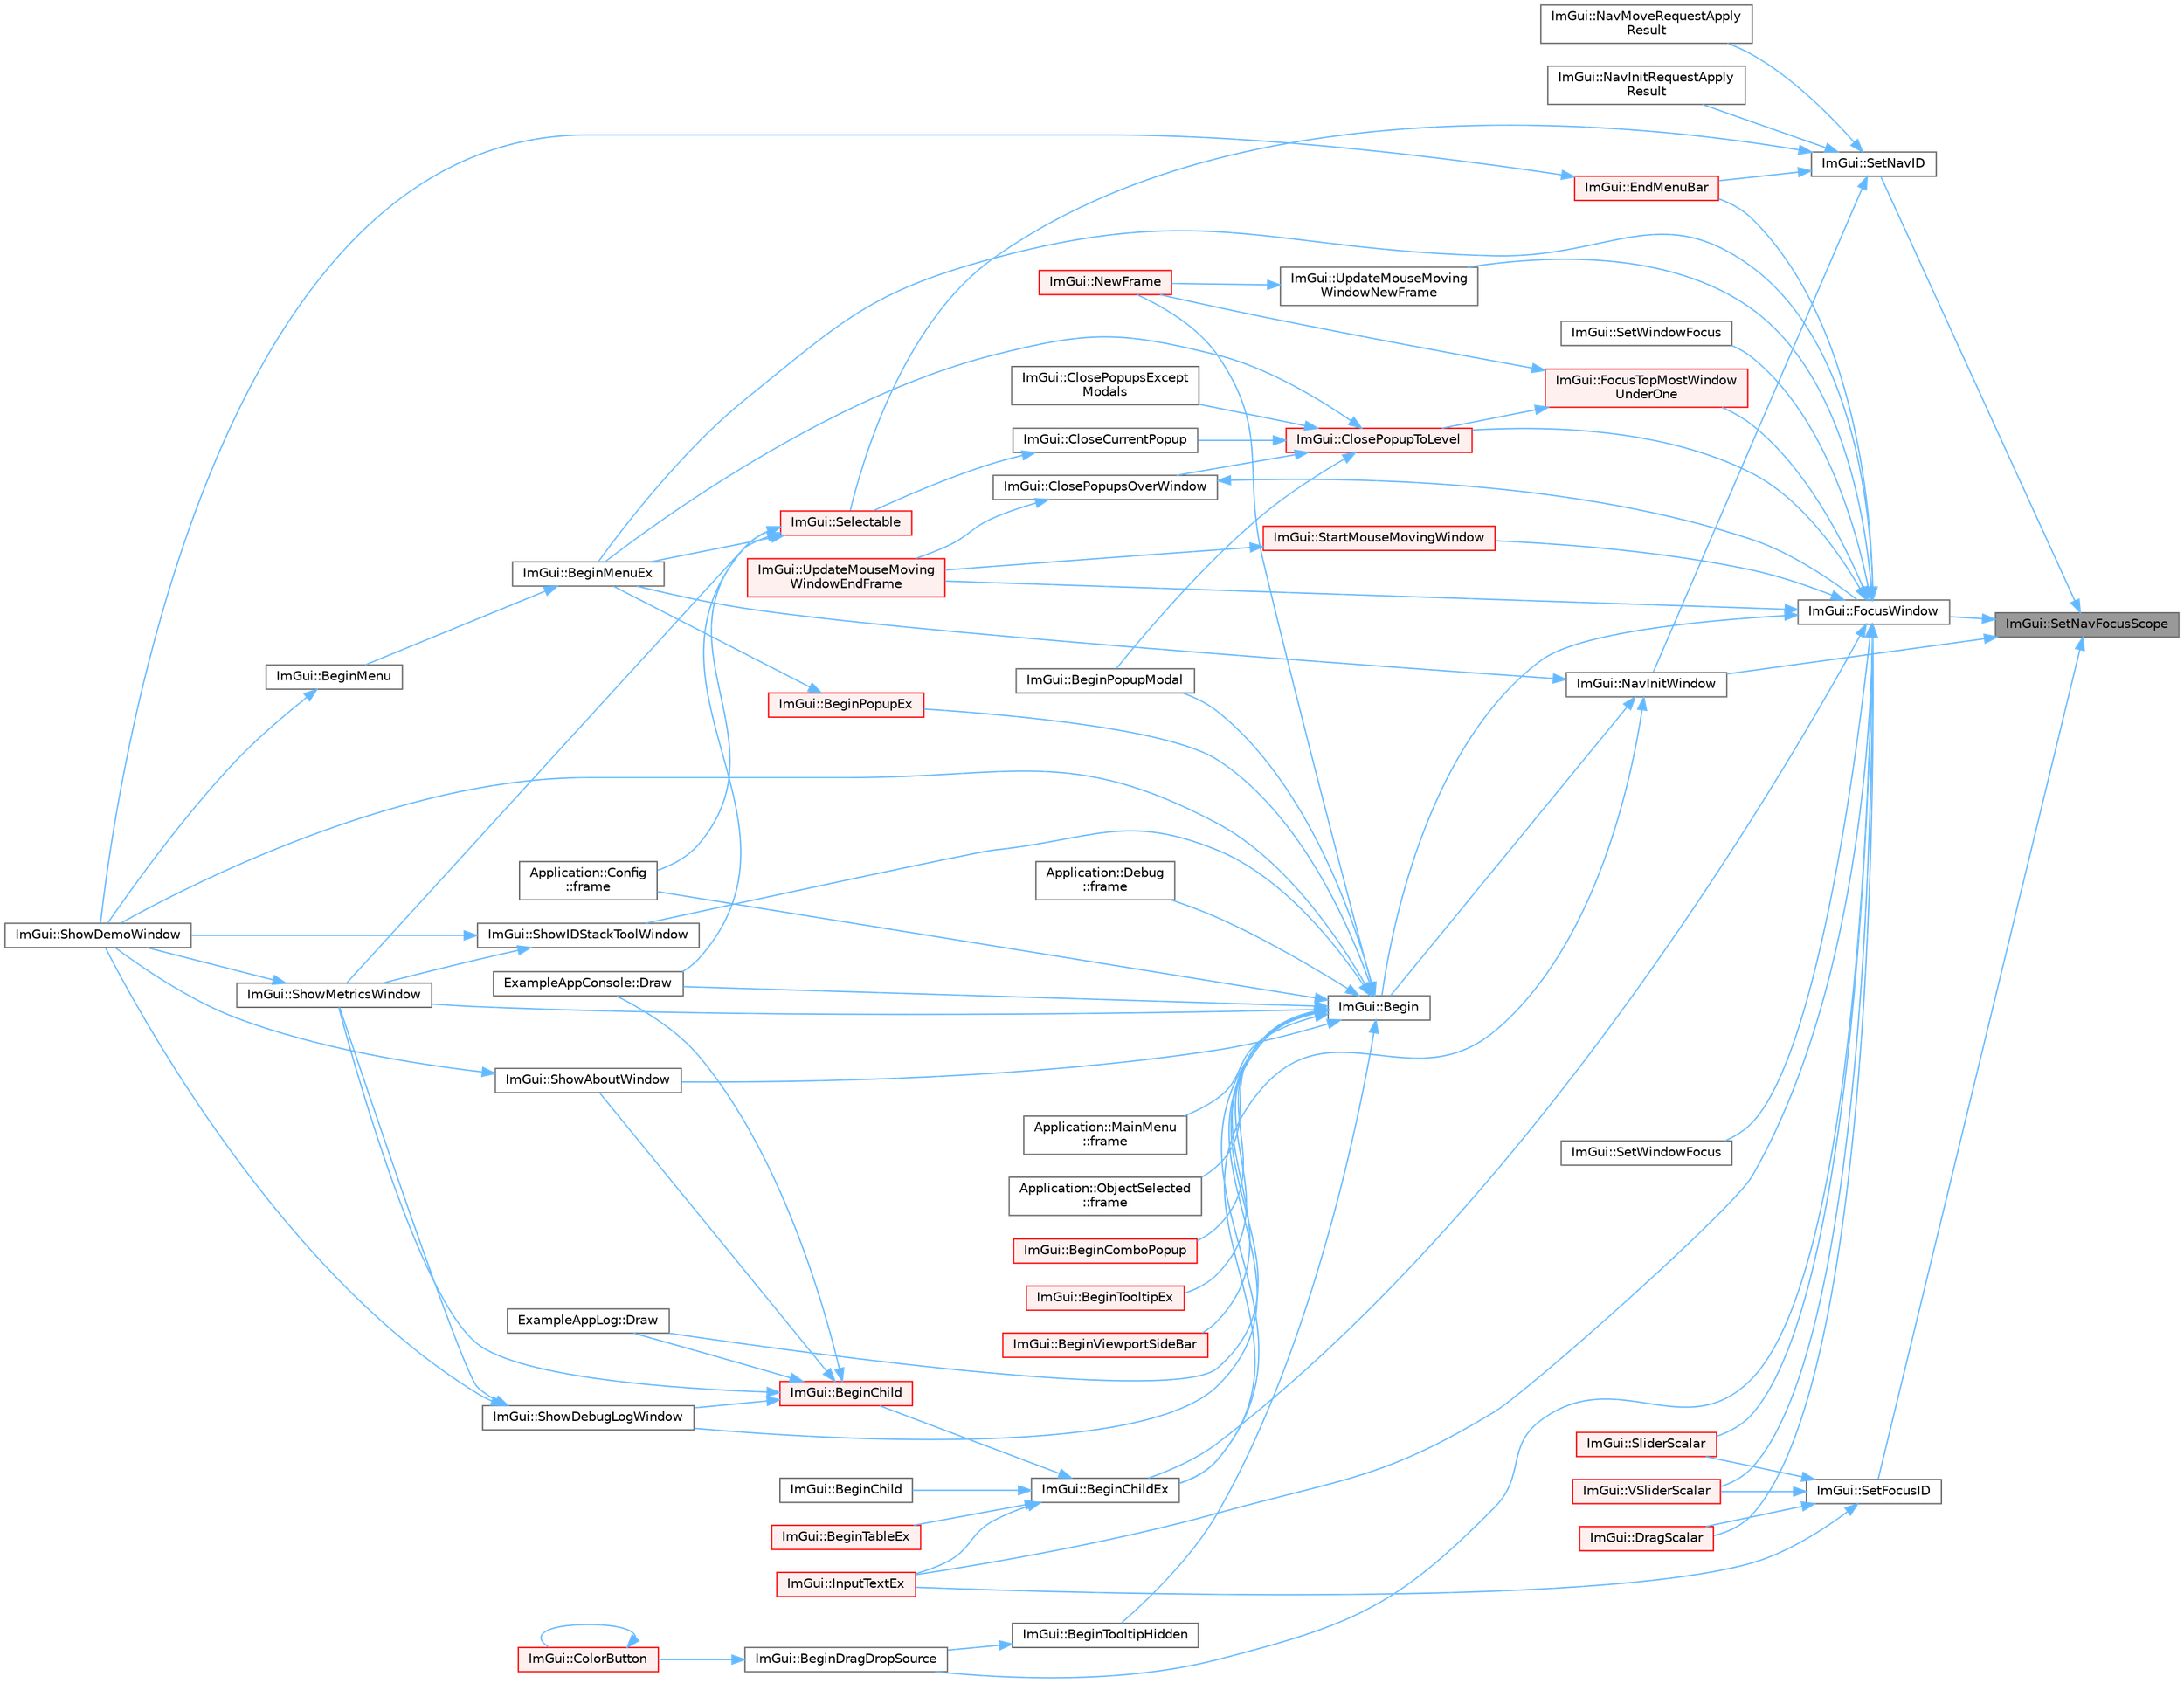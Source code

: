 digraph "ImGui::SetNavFocusScope"
{
 // LATEX_PDF_SIZE
  bgcolor="transparent";
  edge [fontname=Helvetica,fontsize=10,labelfontname=Helvetica,labelfontsize=10];
  node [fontname=Helvetica,fontsize=10,shape=box,height=0.2,width=0.4];
  rankdir="RL";
  Node1 [id="Node000001",label="ImGui::SetNavFocusScope",height=0.2,width=0.4,color="gray40", fillcolor="grey60", style="filled", fontcolor="black",tooltip=" "];
  Node1 -> Node2 [id="edge1_Node000001_Node000002",dir="back",color="steelblue1",style="solid",tooltip=" "];
  Node2 [id="Node000002",label="ImGui::FocusWindow",height=0.2,width=0.4,color="grey40", fillcolor="white", style="filled",URL="$namespace_im_gui.html#a27aa6f2f3aa11778c6d023b1b223f262",tooltip=" "];
  Node2 -> Node3 [id="edge2_Node000002_Node000003",dir="back",color="steelblue1",style="solid",tooltip=" "];
  Node3 [id="Node000003",label="ImGui::Begin",height=0.2,width=0.4,color="grey40", fillcolor="white", style="filled",URL="$namespace_im_gui.html#a581e58db0bc930bafa4a5d23093a2b99",tooltip=" "];
  Node3 -> Node4 [id="edge3_Node000003_Node000004",dir="back",color="steelblue1",style="solid",tooltip=" "];
  Node4 [id="Node000004",label="ImGui::BeginChildEx",height=0.2,width=0.4,color="grey40", fillcolor="white", style="filled",URL="$namespace_im_gui.html#ac36ecce0443f0b45a48484d85f653ae2",tooltip=" "];
  Node4 -> Node5 [id="edge4_Node000004_Node000005",dir="back",color="steelblue1",style="solid",tooltip=" "];
  Node5 [id="Node000005",label="ImGui::BeginChild",height=0.2,width=0.4,color="red", fillcolor="#FFF0F0", style="filled",URL="$namespace_im_gui.html#aebac8b07ee9ea0e452c98813a3e907c3",tooltip=" "];
  Node5 -> Node11 [id="edge5_Node000005_Node000011",dir="back",color="steelblue1",style="solid",tooltip=" "];
  Node11 [id="Node000011",label="ExampleAppConsole::Draw",height=0.2,width=0.4,color="grey40", fillcolor="white", style="filled",URL="$struct_example_app_console.html#a0518a09c7e8648dd52c7c06df19ac17a",tooltip=" "];
  Node5 -> Node12 [id="edge6_Node000005_Node000012",dir="back",color="steelblue1",style="solid",tooltip=" "];
  Node12 [id="Node000012",label="ExampleAppLog::Draw",height=0.2,width=0.4,color="grey40", fillcolor="white", style="filled",URL="$struct_example_app_log.html#a5ad3a4bdb89171b84aeaff96948a1f77",tooltip=" "];
  Node5 -> Node13 [id="edge7_Node000005_Node000013",dir="back",color="steelblue1",style="solid",tooltip=" "];
  Node13 [id="Node000013",label="ImGui::ShowAboutWindow",height=0.2,width=0.4,color="grey40", fillcolor="white", style="filled",URL="$namespace_im_gui.html#ac297462e33309d0540fa459bccdc9304",tooltip=" "];
  Node13 -> Node10 [id="edge8_Node000013_Node000010",dir="back",color="steelblue1",style="solid",tooltip=" "];
  Node10 [id="Node000010",label="ImGui::ShowDemoWindow",height=0.2,width=0.4,color="grey40", fillcolor="white", style="filled",URL="$namespace_im_gui.html#af95643a0ce4893b9e57c12991922fb18",tooltip=" "];
  Node5 -> Node14 [id="edge9_Node000005_Node000014",dir="back",color="steelblue1",style="solid",tooltip=" "];
  Node14 [id="Node000014",label="ImGui::ShowDebugLogWindow",height=0.2,width=0.4,color="grey40", fillcolor="white", style="filled",URL="$namespace_im_gui.html#af1b39e70cac2e1b9e62dd3c9d154cbd6",tooltip=" "];
  Node14 -> Node10 [id="edge10_Node000014_Node000010",dir="back",color="steelblue1",style="solid",tooltip=" "];
  Node14 -> Node9 [id="edge11_Node000014_Node000009",dir="back",color="steelblue1",style="solid",tooltip=" "];
  Node9 [id="Node000009",label="ImGui::ShowMetricsWindow",height=0.2,width=0.4,color="grey40", fillcolor="white", style="filled",URL="$namespace_im_gui.html#afe7a28c6eb52fff3cc27d5a698fea4ff",tooltip=" "];
  Node9 -> Node10 [id="edge12_Node000009_Node000010",dir="back",color="steelblue1",style="solid",tooltip=" "];
  Node5 -> Node9 [id="edge13_Node000005_Node000009",dir="back",color="steelblue1",style="solid",tooltip=" "];
  Node4 -> Node16 [id="edge14_Node000004_Node000016",dir="back",color="steelblue1",style="solid",tooltip=" "];
  Node16 [id="Node000016",label="ImGui::BeginChild",height=0.2,width=0.4,color="grey40", fillcolor="white", style="filled",URL="$namespace_im_gui.html#a3824e63145d50dd477deec2c7edf5c5a",tooltip=" "];
  Node4 -> Node17 [id="edge15_Node000004_Node000017",dir="back",color="steelblue1",style="solid",tooltip=" "];
  Node17 [id="Node000017",label="ImGui::BeginTableEx",height=0.2,width=0.4,color="red", fillcolor="#FFF0F0", style="filled",URL="$namespace_im_gui.html#a28046a30716afeb7738a82a5b19044ca",tooltip=" "];
  Node4 -> Node21 [id="edge16_Node000004_Node000021",dir="back",color="steelblue1",style="solid",tooltip=" "];
  Node21 [id="Node000021",label="ImGui::InputTextEx",height=0.2,width=0.4,color="red", fillcolor="#FFF0F0", style="filled",URL="$namespace_im_gui.html#af89af17ecc11653f25fea1e50e195de6",tooltip=" "];
  Node3 -> Node76 [id="edge17_Node000003_Node000076",dir="back",color="steelblue1",style="solid",tooltip=" "];
  Node76 [id="Node000076",label="ImGui::BeginComboPopup",height=0.2,width=0.4,color="red", fillcolor="#FFF0F0", style="filled",URL="$namespace_im_gui.html#a6ecb51142fcb72cd19ff002c3a7d8e25",tooltip=" "];
  Node3 -> Node80 [id="edge18_Node000003_Node000080",dir="back",color="steelblue1",style="solid",tooltip=" "];
  Node80 [id="Node000080",label="ImGui::BeginPopupEx",height=0.2,width=0.4,color="red", fillcolor="#FFF0F0", style="filled",URL="$namespace_im_gui.html#a89da3a22300e8293257b6cfdf1b83b7a",tooltip=" "];
  Node80 -> Node81 [id="edge19_Node000080_Node000081",dir="back",color="steelblue1",style="solid",tooltip=" "];
  Node81 [id="Node000081",label="ImGui::BeginMenuEx",height=0.2,width=0.4,color="grey40", fillcolor="white", style="filled",URL="$namespace_im_gui.html#a8dc671f87ed281b6445ce6ae4ab25183",tooltip=" "];
  Node81 -> Node82 [id="edge20_Node000081_Node000082",dir="back",color="steelblue1",style="solid",tooltip=" "];
  Node82 [id="Node000082",label="ImGui::BeginMenu",height=0.2,width=0.4,color="grey40", fillcolor="white", style="filled",URL="$namespace_im_gui.html#a1e55711a21f97d5dff919d697d3a7201",tooltip=" "];
  Node82 -> Node10 [id="edge21_Node000082_Node000010",dir="back",color="steelblue1",style="solid",tooltip=" "];
  Node3 -> Node100 [id="edge22_Node000003_Node000100",dir="back",color="steelblue1",style="solid",tooltip=" "];
  Node100 [id="Node000100",label="ImGui::BeginPopupModal",height=0.2,width=0.4,color="grey40", fillcolor="white", style="filled",URL="$namespace_im_gui.html#a6d840f615c198c2342968f733fda11b3",tooltip=" "];
  Node3 -> Node101 [id="edge23_Node000003_Node000101",dir="back",color="steelblue1",style="solid",tooltip=" "];
  Node101 [id="Node000101",label="ImGui::BeginTooltipEx",height=0.2,width=0.4,color="red", fillcolor="#FFF0F0", style="filled",URL="$namespace_im_gui.html#a18b17a0b20c3f2a16068b84210cfded4",tooltip=" "];
  Node3 -> Node130 [id="edge24_Node000003_Node000130",dir="back",color="steelblue1",style="solid",tooltip=" "];
  Node130 [id="Node000130",label="ImGui::BeginTooltipHidden",height=0.2,width=0.4,color="grey40", fillcolor="white", style="filled",URL="$namespace_im_gui.html#a2c44a13b5e210dbfc7de98024c25db8e",tooltip=" "];
  Node130 -> Node111 [id="edge25_Node000130_Node000111",dir="back",color="steelblue1",style="solid",tooltip=" "];
  Node111 [id="Node000111",label="ImGui::BeginDragDropSource",height=0.2,width=0.4,color="grey40", fillcolor="white", style="filled",URL="$namespace_im_gui.html#ac2609b0f034d3bcd8d70d26df8694eaa",tooltip=" "];
  Node111 -> Node112 [id="edge26_Node000111_Node000112",dir="back",color="steelblue1",style="solid",tooltip=" "];
  Node112 [id="Node000112",label="ImGui::ColorButton",height=0.2,width=0.4,color="red", fillcolor="#FFF0F0", style="filled",URL="$namespace_im_gui.html#ae2d7c8f37726810753d71d480f0af7f0",tooltip=" "];
  Node112 -> Node112 [id="edge27_Node000112_Node000112",dir="back",color="steelblue1",style="solid",tooltip=" "];
  Node3 -> Node131 [id="edge28_Node000003_Node000131",dir="back",color="steelblue1",style="solid",tooltip=" "];
  Node131 [id="Node000131",label="ImGui::BeginViewportSideBar",height=0.2,width=0.4,color="red", fillcolor="#FFF0F0", style="filled",URL="$namespace_im_gui.html#a4216382dd5ad6c17e183f9f894db2e15",tooltip=" "];
  Node3 -> Node11 [id="edge29_Node000003_Node000011",dir="back",color="steelblue1",style="solid",tooltip=" "];
  Node3 -> Node12 [id="edge30_Node000003_Node000012",dir="back",color="steelblue1",style="solid",tooltip=" "];
  Node3 -> Node30 [id="edge31_Node000003_Node000030",dir="back",color="steelblue1",style="solid",tooltip=" "];
  Node30 [id="Node000030",label="Application::Config\l::frame",height=0.2,width=0.4,color="grey40", fillcolor="white", style="filled",URL="$class_application_1_1_config.html#a291cc3a874949e121dcf83a3f90681bc",tooltip=" "];
  Node3 -> Node133 [id="edge32_Node000003_Node000133",dir="back",color="steelblue1",style="solid",tooltip=" "];
  Node133 [id="Node000133",label="Application::Debug\l::frame",height=0.2,width=0.4,color="grey40", fillcolor="white", style="filled",URL="$class_application_1_1_debug.html#a26339829cae3b768474358c34eb8ab23",tooltip=" "];
  Node3 -> Node134 [id="edge33_Node000003_Node000134",dir="back",color="steelblue1",style="solid",tooltip=" "];
  Node134 [id="Node000134",label="Application::MainMenu\l::frame",height=0.2,width=0.4,color="grey40", fillcolor="white", style="filled",URL="$class_application_1_1_main_menu.html#a868fe54ddb269b9ab03f0d7d068dd698",tooltip=" "];
  Node3 -> Node33 [id="edge34_Node000003_Node000033",dir="back",color="steelblue1",style="solid",tooltip=" "];
  Node33 [id="Node000033",label="Application::ObjectSelected\l::frame",height=0.2,width=0.4,color="grey40", fillcolor="white", style="filled",URL="$class_application_1_1_object_selected.html#a30dd507edcc6c76dd65cc0cf9dda010a",tooltip=" "];
  Node3 -> Node135 [id="edge35_Node000003_Node000135",dir="back",color="steelblue1",style="solid",tooltip=" "];
  Node135 [id="Node000135",label="ImGui::NewFrame",height=0.2,width=0.4,color="red", fillcolor="#FFF0F0", style="filled",URL="$namespace_im_gui.html#ab3f1fc018f903b7ad79fd10663375774",tooltip=" "];
  Node3 -> Node13 [id="edge36_Node000003_Node000013",dir="back",color="steelblue1",style="solid",tooltip=" "];
  Node3 -> Node14 [id="edge37_Node000003_Node000014",dir="back",color="steelblue1",style="solid",tooltip=" "];
  Node3 -> Node10 [id="edge38_Node000003_Node000010",dir="back",color="steelblue1",style="solid",tooltip=" "];
  Node3 -> Node20 [id="edge39_Node000003_Node000020",dir="back",color="steelblue1",style="solid",tooltip=" "];
  Node20 [id="Node000020",label="ImGui::ShowIDStackToolWindow",height=0.2,width=0.4,color="grey40", fillcolor="white", style="filled",URL="$namespace_im_gui.html#ab4a87bf4a874a8e5872b60b4a9b1d99e",tooltip=" "];
  Node20 -> Node10 [id="edge40_Node000020_Node000010",dir="back",color="steelblue1",style="solid",tooltip=" "];
  Node20 -> Node9 [id="edge41_Node000020_Node000009",dir="back",color="steelblue1",style="solid",tooltip=" "];
  Node3 -> Node9 [id="edge42_Node000003_Node000009",dir="back",color="steelblue1",style="solid",tooltip=" "];
  Node2 -> Node4 [id="edge43_Node000002_Node000004",dir="back",color="steelblue1",style="solid",tooltip=" "];
  Node2 -> Node111 [id="edge44_Node000002_Node000111",dir="back",color="steelblue1",style="solid",tooltip=" "];
  Node2 -> Node81 [id="edge45_Node000002_Node000081",dir="back",color="steelblue1",style="solid",tooltip=" "];
  Node2 -> Node136 [id="edge46_Node000002_Node000136",dir="back",color="steelblue1",style="solid",tooltip=" "];
  Node136 [id="Node000136",label="ImGui::ClosePopupToLevel",height=0.2,width=0.4,color="red", fillcolor="#FFF0F0", style="filled",URL="$namespace_im_gui.html#a0be705dc533a62387dc39ec5c276d2a0",tooltip=" "];
  Node136 -> Node81 [id="edge47_Node000136_Node000081",dir="back",color="steelblue1",style="solid",tooltip=" "];
  Node136 -> Node100 [id="edge48_Node000136_Node000100",dir="back",color="steelblue1",style="solid",tooltip=" "];
  Node136 -> Node137 [id="edge49_Node000136_Node000137",dir="back",color="steelblue1",style="solid",tooltip=" "];
  Node137 [id="Node000137",label="ImGui::CloseCurrentPopup",height=0.2,width=0.4,color="grey40", fillcolor="white", style="filled",URL="$namespace_im_gui.html#aeaec6479834db7918260fc082107f90b",tooltip=" "];
  Node137 -> Node138 [id="edge50_Node000137_Node000138",dir="back",color="steelblue1",style="solid",tooltip=" "];
  Node138 [id="Node000138",label="ImGui::Selectable",height=0.2,width=0.4,color="red", fillcolor="#FFF0F0", style="filled",URL="$namespace_im_gui.html#af98575238bda183a523df19fb447af60",tooltip=" "];
  Node138 -> Node81 [id="edge51_Node000138_Node000081",dir="back",color="steelblue1",style="solid",tooltip=" "];
  Node138 -> Node11 [id="edge52_Node000138_Node000011",dir="back",color="steelblue1",style="solid",tooltip=" "];
  Node138 -> Node30 [id="edge53_Node000138_Node000030",dir="back",color="steelblue1",style="solid",tooltip=" "];
  Node138 -> Node9 [id="edge54_Node000138_Node000009",dir="back",color="steelblue1",style="solid",tooltip=" "];
  Node136 -> Node146 [id="edge55_Node000136_Node000146",dir="back",color="steelblue1",style="solid",tooltip=" "];
  Node146 [id="Node000146",label="ImGui::ClosePopupsExcept\lModals",height=0.2,width=0.4,color="grey40", fillcolor="white", style="filled",URL="$namespace_im_gui.html#a6321db9d0281af83216ec69f777f63bd",tooltip=" "];
  Node136 -> Node147 [id="edge56_Node000136_Node000147",dir="back",color="steelblue1",style="solid",tooltip=" "];
  Node147 [id="Node000147",label="ImGui::ClosePopupsOverWindow",height=0.2,width=0.4,color="grey40", fillcolor="white", style="filled",URL="$namespace_im_gui.html#a0076b153c697cb85e263fcbd59340bce",tooltip=" "];
  Node147 -> Node2 [id="edge57_Node000147_Node000002",dir="back",color="steelblue1",style="solid",tooltip=" "];
  Node147 -> Node148 [id="edge58_Node000147_Node000148",dir="back",color="steelblue1",style="solid",tooltip=" "];
  Node148 [id="Node000148",label="ImGui::UpdateMouseMoving\lWindowEndFrame",height=0.2,width=0.4,color="red", fillcolor="#FFF0F0", style="filled",URL="$namespace_im_gui.html#a6f56217f28aff3a7cea846e6f44eebff",tooltip=" "];
  Node2 -> Node50 [id="edge59_Node000002_Node000050",dir="back",color="steelblue1",style="solid",tooltip=" "];
  Node50 [id="Node000050",label="ImGui::DragScalar",height=0.2,width=0.4,color="red", fillcolor="#FFF0F0", style="filled",URL="$namespace_im_gui.html#a17d8926e8f44a6d00575b12081c51fe0",tooltip=" "];
  Node2 -> Node155 [id="edge60_Node000002_Node000155",dir="back",color="steelblue1",style="solid",tooltip=" "];
  Node155 [id="Node000155",label="ImGui::EndMenuBar",height=0.2,width=0.4,color="red", fillcolor="#FFF0F0", style="filled",URL="$namespace_im_gui.html#aa226265c140eb6ee375c5b9abc69c4fc",tooltip=" "];
  Node155 -> Node10 [id="edge61_Node000155_Node000010",dir="back",color="steelblue1",style="solid",tooltip=" "];
  Node2 -> Node157 [id="edge62_Node000002_Node000157",dir="back",color="steelblue1",style="solid",tooltip=" "];
  Node157 [id="Node000157",label="ImGui::FocusTopMostWindow\lUnderOne",height=0.2,width=0.4,color="red", fillcolor="#FFF0F0", style="filled",URL="$namespace_im_gui.html#aa97e87e96c05eb3e91aa96fa68b13a2a",tooltip=" "];
  Node157 -> Node136 [id="edge63_Node000157_Node000136",dir="back",color="steelblue1",style="solid",tooltip=" "];
  Node157 -> Node135 [id="edge64_Node000157_Node000135",dir="back",color="steelblue1",style="solid",tooltip=" "];
  Node2 -> Node21 [id="edge65_Node000002_Node000021",dir="back",color="steelblue1",style="solid",tooltip=" "];
  Node2 -> Node158 [id="edge66_Node000002_Node000158",dir="back",color="steelblue1",style="solid",tooltip=" "];
  Node158 [id="Node000158",label="ImGui::SetWindowFocus",height=0.2,width=0.4,color="grey40", fillcolor="white", style="filled",URL="$namespace_im_gui.html#ac71920931ed7b7c8594ee84c6a94e7b8",tooltip=" "];
  Node2 -> Node159 [id="edge67_Node000002_Node000159",dir="back",color="steelblue1",style="solid",tooltip=" "];
  Node159 [id="Node000159",label="ImGui::SetWindowFocus",height=0.2,width=0.4,color="grey40", fillcolor="white", style="filled",URL="$namespace_im_gui.html#aa612adbb975051090898f094a1608f24",tooltip=" "];
  Node2 -> Node64 [id="edge68_Node000002_Node000064",dir="back",color="steelblue1",style="solid",tooltip=" "];
  Node64 [id="Node000064",label="ImGui::SliderScalar",height=0.2,width=0.4,color="red", fillcolor="#FFF0F0", style="filled",URL="$namespace_im_gui.html#afdd7faa9a69f75b8d674cdc207441bea",tooltip=" "];
  Node2 -> Node160 [id="edge69_Node000002_Node000160",dir="back",color="steelblue1",style="solid",tooltip=" "];
  Node160 [id="Node000160",label="ImGui::StartMouseMovingWindow",height=0.2,width=0.4,color="red", fillcolor="#FFF0F0", style="filled",URL="$namespace_im_gui.html#afd03199380411a711c74893434d91258",tooltip=" "];
  Node160 -> Node148 [id="edge70_Node000160_Node000148",dir="back",color="steelblue1",style="solid",tooltip=" "];
  Node2 -> Node148 [id="edge71_Node000002_Node000148",dir="back",color="steelblue1",style="solid",tooltip=" "];
  Node2 -> Node162 [id="edge72_Node000002_Node000162",dir="back",color="steelblue1",style="solid",tooltip=" "];
  Node162 [id="Node000162",label="ImGui::UpdateMouseMoving\lWindowNewFrame",height=0.2,width=0.4,color="grey40", fillcolor="white", style="filled",URL="$namespace_im_gui.html#a3c60e468d73a0ccd52628f0c82b42fe8",tooltip=" "];
  Node162 -> Node135 [id="edge73_Node000162_Node000135",dir="back",color="steelblue1",style="solid",tooltip=" "];
  Node2 -> Node163 [id="edge74_Node000002_Node000163",dir="back",color="steelblue1",style="solid",tooltip=" "];
  Node163 [id="Node000163",label="ImGui::VSliderScalar",height=0.2,width=0.4,color="red", fillcolor="#FFF0F0", style="filled",URL="$namespace_im_gui.html#a6ad24ca37a530d43f9d1c727d94e4829",tooltip=" "];
  Node1 -> Node166 [id="edge75_Node000001_Node000166",dir="back",color="steelblue1",style="solid",tooltip=" "];
  Node166 [id="Node000166",label="ImGui::NavInitWindow",height=0.2,width=0.4,color="grey40", fillcolor="white", style="filled",URL="$namespace_im_gui.html#ae46a79d836c4b223c7030ea432e3ec15",tooltip=" "];
  Node166 -> Node3 [id="edge76_Node000166_Node000003",dir="back",color="steelblue1",style="solid",tooltip=" "];
  Node166 -> Node4 [id="edge77_Node000166_Node000004",dir="back",color="steelblue1",style="solid",tooltip=" "];
  Node166 -> Node81 [id="edge78_Node000166_Node000081",dir="back",color="steelblue1",style="solid",tooltip=" "];
  Node1 -> Node167 [id="edge79_Node000001_Node000167",dir="back",color="steelblue1",style="solid",tooltip=" "];
  Node167 [id="Node000167",label="ImGui::SetFocusID",height=0.2,width=0.4,color="grey40", fillcolor="white", style="filled",URL="$namespace_im_gui.html#a8ad578d7141486ff12b59b0c251234e6",tooltip=" "];
  Node167 -> Node50 [id="edge80_Node000167_Node000050",dir="back",color="steelblue1",style="solid",tooltip=" "];
  Node167 -> Node21 [id="edge81_Node000167_Node000021",dir="back",color="steelblue1",style="solid",tooltip=" "];
  Node167 -> Node64 [id="edge82_Node000167_Node000064",dir="back",color="steelblue1",style="solid",tooltip=" "];
  Node167 -> Node163 [id="edge83_Node000167_Node000163",dir="back",color="steelblue1",style="solid",tooltip=" "];
  Node1 -> Node168 [id="edge84_Node000001_Node000168",dir="back",color="steelblue1",style="solid",tooltip=" "];
  Node168 [id="Node000168",label="ImGui::SetNavID",height=0.2,width=0.4,color="grey40", fillcolor="white", style="filled",URL="$namespace_im_gui.html#a101d94ec7f8e0a219bbaee58558316eb",tooltip=" "];
  Node168 -> Node155 [id="edge85_Node000168_Node000155",dir="back",color="steelblue1",style="solid",tooltip=" "];
  Node168 -> Node169 [id="edge86_Node000168_Node000169",dir="back",color="steelblue1",style="solid",tooltip=" "];
  Node169 [id="Node000169",label="ImGui::NavInitRequestApply\lResult",height=0.2,width=0.4,color="grey40", fillcolor="white", style="filled",URL="$namespace_im_gui.html#a51e560cdb17a961810d557df80a4eaaa",tooltip=" "];
  Node168 -> Node166 [id="edge87_Node000168_Node000166",dir="back",color="steelblue1",style="solid",tooltip=" "];
  Node168 -> Node170 [id="edge88_Node000168_Node000170",dir="back",color="steelblue1",style="solid",tooltip=" "];
  Node170 [id="Node000170",label="ImGui::NavMoveRequestApply\lResult",height=0.2,width=0.4,color="grey40", fillcolor="white", style="filled",URL="$namespace_im_gui.html#a87c0b18dc173341304a700b096681c51",tooltip=" "];
  Node168 -> Node138 [id="edge89_Node000168_Node000138",dir="back",color="steelblue1",style="solid",tooltip=" "];
}
